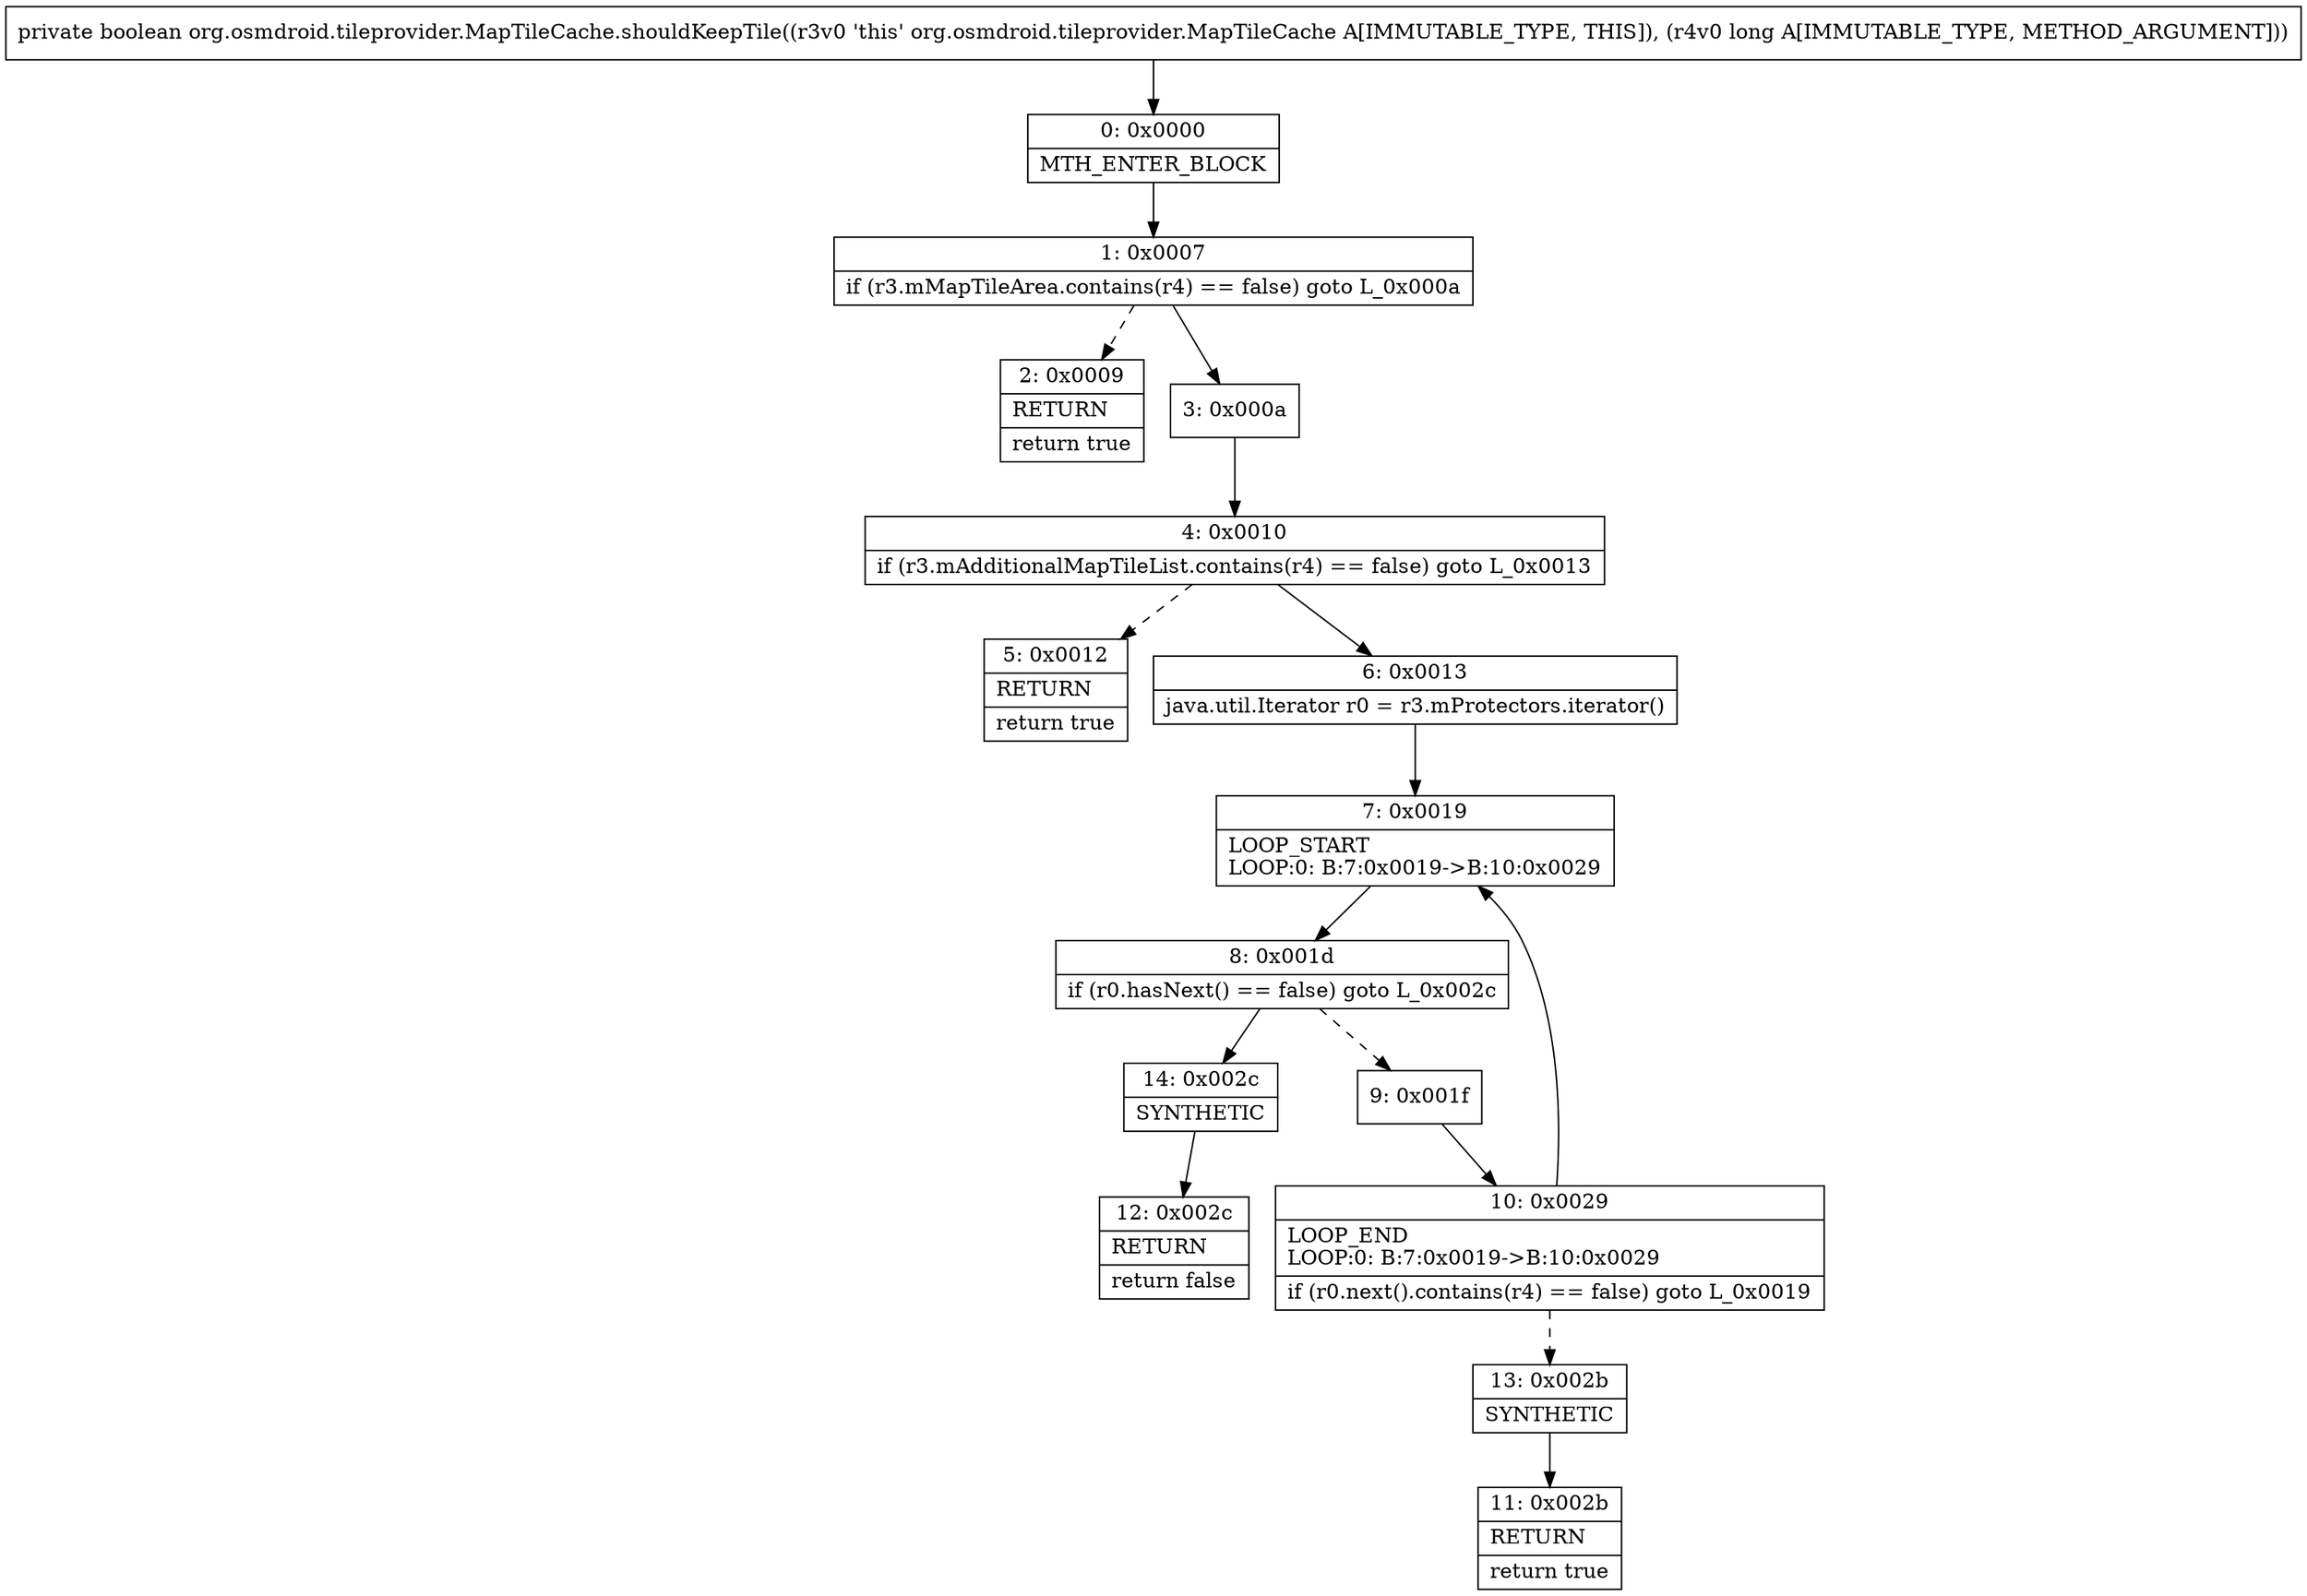 digraph "CFG fororg.osmdroid.tileprovider.MapTileCache.shouldKeepTile(J)Z" {
Node_0 [shape=record,label="{0\:\ 0x0000|MTH_ENTER_BLOCK\l}"];
Node_1 [shape=record,label="{1\:\ 0x0007|if (r3.mMapTileArea.contains(r4) == false) goto L_0x000a\l}"];
Node_2 [shape=record,label="{2\:\ 0x0009|RETURN\l|return true\l}"];
Node_3 [shape=record,label="{3\:\ 0x000a}"];
Node_4 [shape=record,label="{4\:\ 0x0010|if (r3.mAdditionalMapTileList.contains(r4) == false) goto L_0x0013\l}"];
Node_5 [shape=record,label="{5\:\ 0x0012|RETURN\l|return true\l}"];
Node_6 [shape=record,label="{6\:\ 0x0013|java.util.Iterator r0 = r3.mProtectors.iterator()\l}"];
Node_7 [shape=record,label="{7\:\ 0x0019|LOOP_START\lLOOP:0: B:7:0x0019\-\>B:10:0x0029\l}"];
Node_8 [shape=record,label="{8\:\ 0x001d|if (r0.hasNext() == false) goto L_0x002c\l}"];
Node_9 [shape=record,label="{9\:\ 0x001f}"];
Node_10 [shape=record,label="{10\:\ 0x0029|LOOP_END\lLOOP:0: B:7:0x0019\-\>B:10:0x0029\l|if (r0.next().contains(r4) == false) goto L_0x0019\l}"];
Node_11 [shape=record,label="{11\:\ 0x002b|RETURN\l|return true\l}"];
Node_12 [shape=record,label="{12\:\ 0x002c|RETURN\l|return false\l}"];
Node_13 [shape=record,label="{13\:\ 0x002b|SYNTHETIC\l}"];
Node_14 [shape=record,label="{14\:\ 0x002c|SYNTHETIC\l}"];
MethodNode[shape=record,label="{private boolean org.osmdroid.tileprovider.MapTileCache.shouldKeepTile((r3v0 'this' org.osmdroid.tileprovider.MapTileCache A[IMMUTABLE_TYPE, THIS]), (r4v0 long A[IMMUTABLE_TYPE, METHOD_ARGUMENT])) }"];
MethodNode -> Node_0;
Node_0 -> Node_1;
Node_1 -> Node_2[style=dashed];
Node_1 -> Node_3;
Node_3 -> Node_4;
Node_4 -> Node_5[style=dashed];
Node_4 -> Node_6;
Node_6 -> Node_7;
Node_7 -> Node_8;
Node_8 -> Node_9[style=dashed];
Node_8 -> Node_14;
Node_9 -> Node_10;
Node_10 -> Node_7;
Node_10 -> Node_13[style=dashed];
Node_13 -> Node_11;
Node_14 -> Node_12;
}

